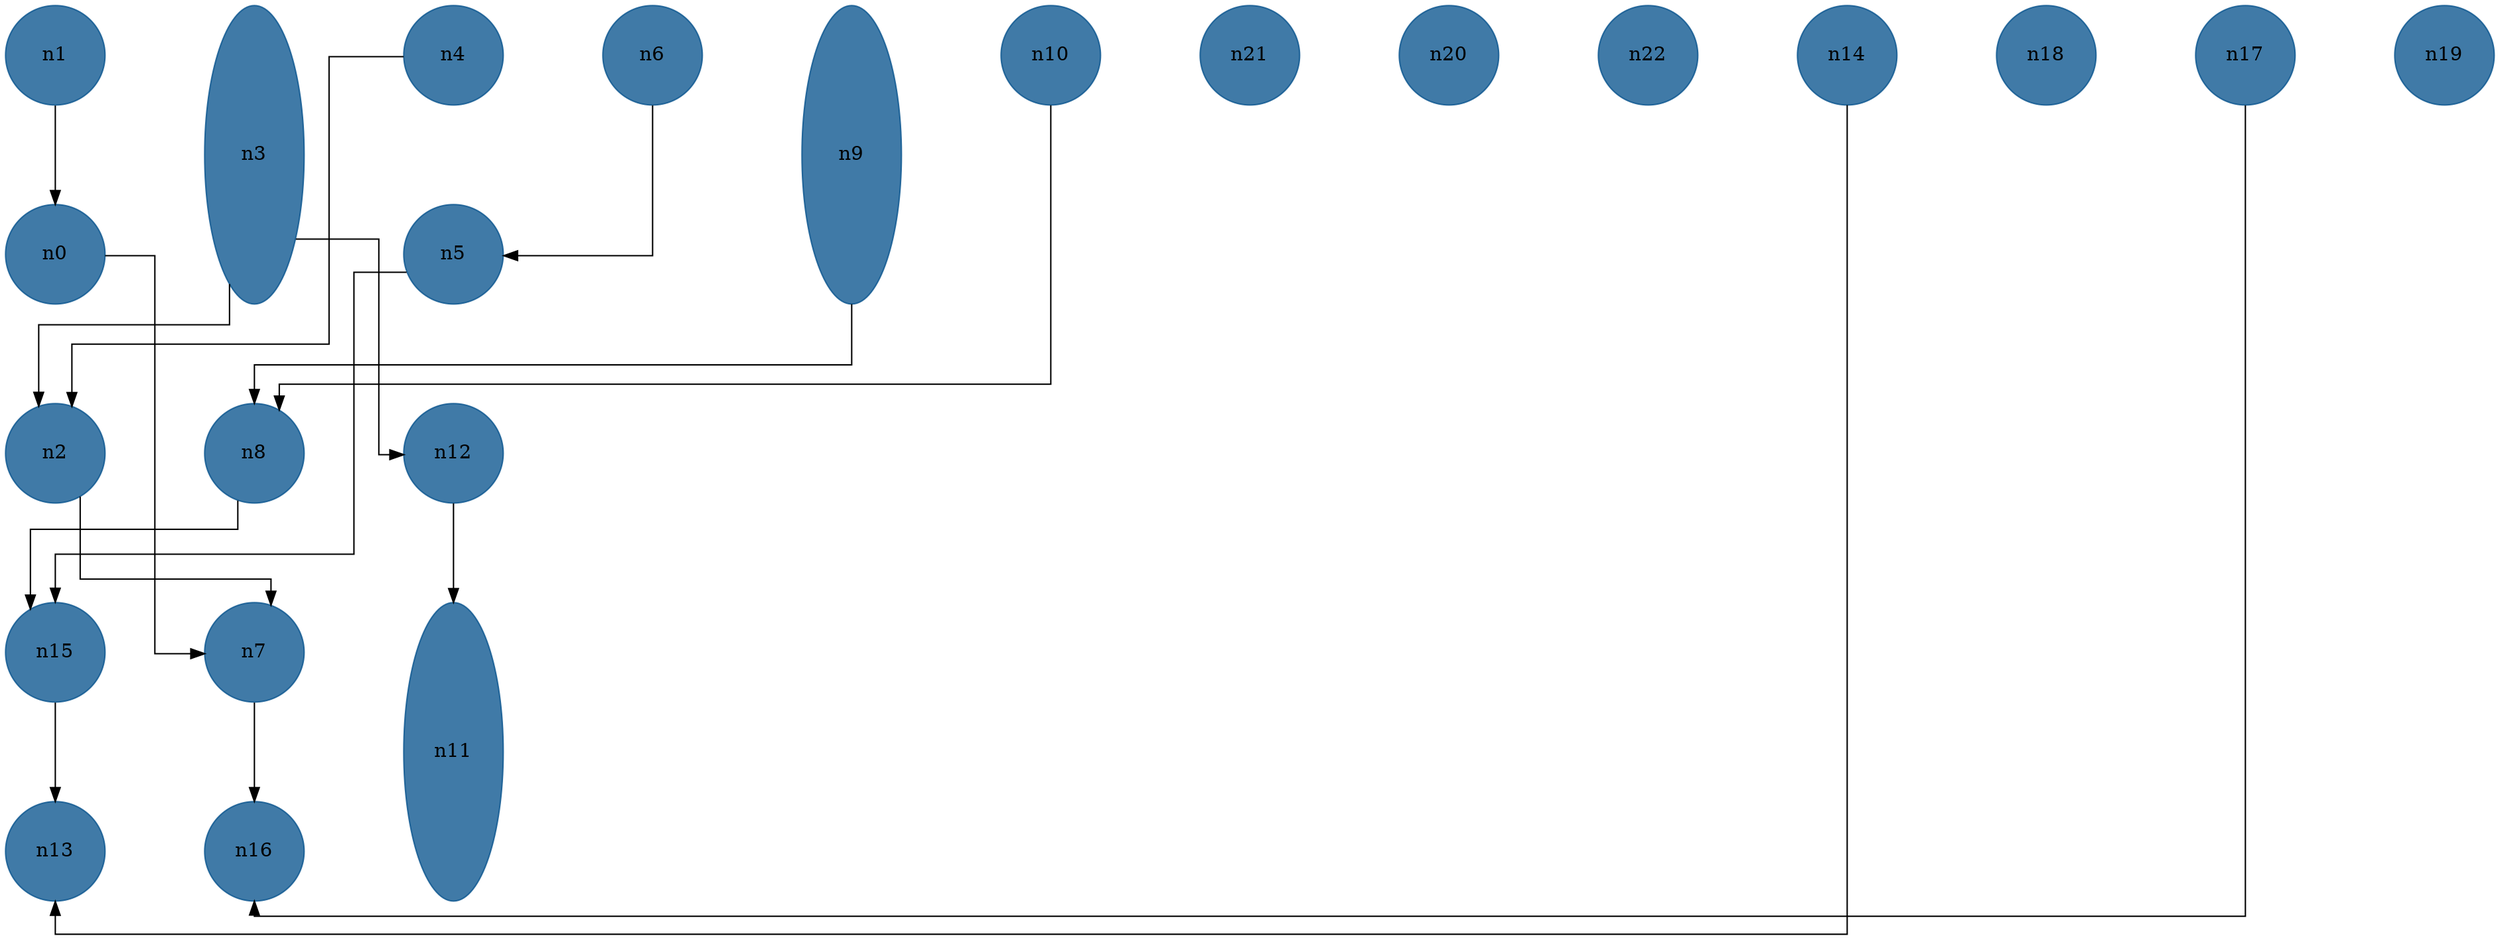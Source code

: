 //do not use DOT to generate pdf use NEATO or FDP
digraph{
layout="neato";
splines="ortho";
n1[shape="ellipse", style="filled", color="#004E8ABF", pos="0,10!", height="1", width="1"];
n1 -> n0;
n3[shape="ellipse", style="filled", color="#004E8ABF", pos="2,9!", height="3", width="1"];
n3 -> n2;
n3 -> n12;
n4[shape="ellipse", style="filled", color="#004E8ABF", pos="4,10!", height="1", width="1"];
n4 -> n2;
n6[shape="ellipse", style="filled", color="#004E8ABF", pos="6,10!", height="1", width="1"];
n6 -> n5;
n9[shape="ellipse", style="filled", color="#004E8ABF", pos="8,9!", height="3", width="1"];
n9 -> n8;
n10[shape="ellipse", style="filled", color="#004E8ABF", pos="10,10!", height="1", width="1"];
n10 -> n8;
n21[shape="ellipse", style="filled", color="#004E8ABF", pos="12,10!", height="1", width="1"];
n20[shape="ellipse", style="filled", color="#004E8ABF", pos="14,10!", height="1", width="1"];
n22[shape="ellipse", style="filled", color="#004E8ABF", pos="16,10!", height="1", width="1"];
n14[shape="ellipse", style="filled", color="#004E8ABF", pos="18,10!", height="1", width="1"];
n14 -> n13;
n18[shape="ellipse", style="filled", color="#004E8ABF", pos="20,10!", height="1", width="1"];
n17[shape="ellipse", style="filled", color="#004E8ABF", pos="22,10!", height="1", width="1"];
n17 -> n16;
n19[shape="ellipse", style="filled", color="#004E8ABF", pos="24,10!", height="1", width="1"];
n0[shape="ellipse", style="filled", color="#004E8ABF", pos="0,8!", height="1", width="1"];
n0 -> n7;
n5[shape="ellipse", style="filled", color="#004E8ABF", pos="4,8!", height="1", width="1"];
n5 -> n15;
n2[shape="ellipse", style="filled", color="#004E8ABF", pos="0,6!", height="1", width="1"];
n2 -> n7;
n8[shape="ellipse", style="filled", color="#004E8ABF", pos="2,6!", height="1", width="1"];
n8 -> n15;
n12[shape="ellipse", style="filled", color="#004E8ABF", pos="4,6!", height="1", width="1"];
n12 -> n11;
n15[shape="ellipse", style="filled", color="#004E8ABF", pos="0,4!", height="1", width="1"];
n15 -> n13;
n7[shape="ellipse", style="filled", color="#004E8ABF", pos="2,4!", height="1", width="1"];
n7 -> n16;
n11[shape="ellipse", style="filled", color="#004E8ABF", pos="4,3!", height="3", width="1"];
n13[shape="ellipse", style="filled", color="#004E8ABF", pos="0,2!", height="1", width="1"];
n16[shape="ellipse", style="filled", color="#004E8ABF", pos="2,2!", height="1", width="1"];
}